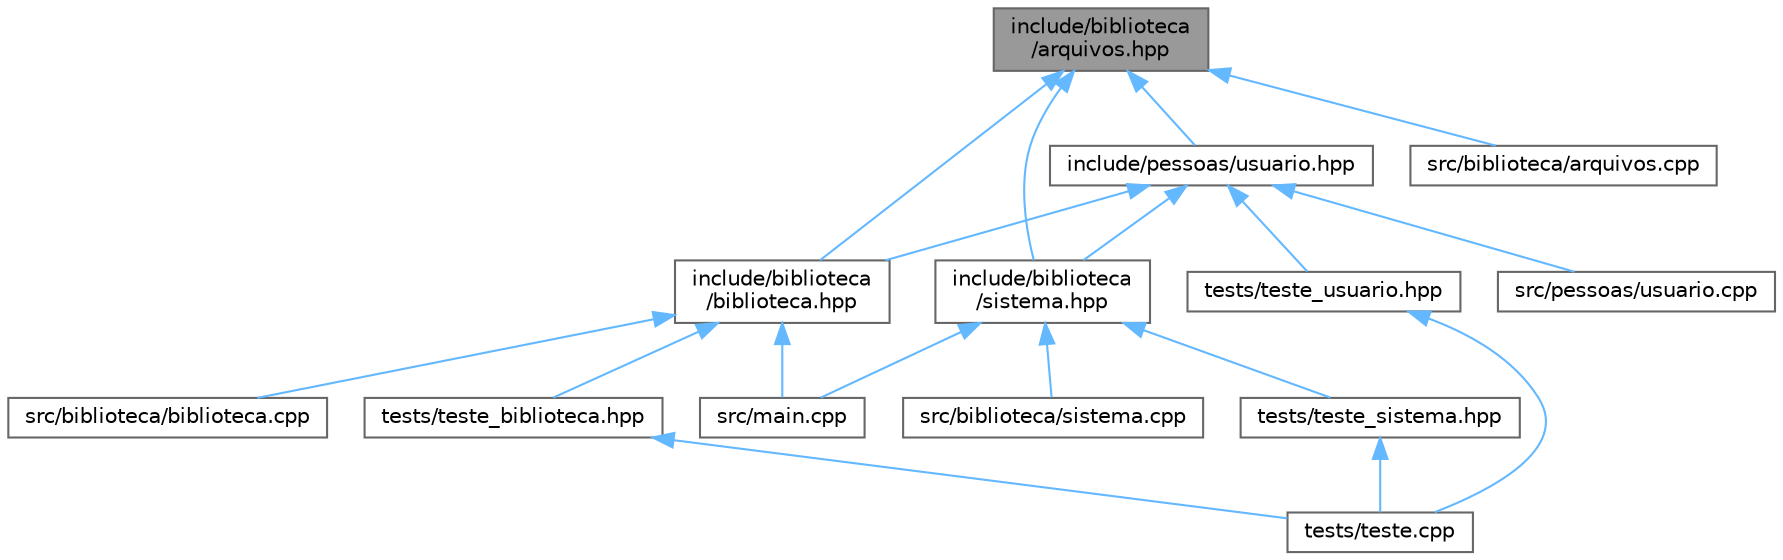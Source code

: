 digraph "include/biblioteca/arquivos.hpp"
{
 // LATEX_PDF_SIZE
  bgcolor="transparent";
  edge [fontname=Helvetica,fontsize=10,labelfontname=Helvetica,labelfontsize=10];
  node [fontname=Helvetica,fontsize=10,shape=box,height=0.2,width=0.4];
  Node1 [label="include/biblioteca\l/arquivos.hpp",height=0.2,width=0.4,color="gray40", fillcolor="grey60", style="filled", fontcolor="black",tooltip="Classe assistente para facilitar a manipulação de arquivos."];
  Node1 -> Node2 [dir="back",color="steelblue1",style="solid"];
  Node2 [label="include/biblioteca\l/biblioteca.hpp",height=0.2,width=0.4,color="grey40", fillcolor="white", style="filled",URL="$biblioteca_8hpp.html",tooltip="Classe responsável por armazenar os livros existentes, adicionar e remover livros,..."];
  Node2 -> Node3 [dir="back",color="steelblue1",style="solid"];
  Node3 [label="src/biblioteca/biblioteca.cpp",height=0.2,width=0.4,color="grey40", fillcolor="white", style="filled",URL="$biblioteca_8cpp.html",tooltip=" "];
  Node2 -> Node4 [dir="back",color="steelblue1",style="solid"];
  Node4 [label="src/main.cpp",height=0.2,width=0.4,color="grey40", fillcolor="white", style="filled",URL="$main_8cpp.html",tooltip=" "];
  Node2 -> Node5 [dir="back",color="steelblue1",style="solid"];
  Node5 [label="tests/teste_biblioteca.hpp",height=0.2,width=0.4,color="grey40", fillcolor="white", style="filled",URL="$teste__biblioteca_8hpp.html",tooltip=" "];
  Node5 -> Node6 [dir="back",color="steelblue1",style="solid"];
  Node6 [label="tests/teste.cpp",height=0.2,width=0.4,color="grey40", fillcolor="white", style="filled",URL="$teste_8cpp.html",tooltip=" "];
  Node1 -> Node7 [dir="back",color="steelblue1",style="solid"];
  Node7 [label="include/biblioteca\l/sistema.hpp",height=0.2,width=0.4,color="grey40", fillcolor="white", style="filled",URL="$sistema_8hpp.html",tooltip="Classe responsável por armazenar o histórico de livros."];
  Node7 -> Node8 [dir="back",color="steelblue1",style="solid"];
  Node8 [label="src/biblioteca/sistema.cpp",height=0.2,width=0.4,color="grey40", fillcolor="white", style="filled",URL="$sistema_8cpp.html",tooltip=" "];
  Node7 -> Node4 [dir="back",color="steelblue1",style="solid"];
  Node7 -> Node9 [dir="back",color="steelblue1",style="solid"];
  Node9 [label="tests/teste_sistema.hpp",height=0.2,width=0.4,color="grey40", fillcolor="white", style="filled",URL="$teste__sistema_8hpp.html",tooltip=" "];
  Node9 -> Node6 [dir="back",color="steelblue1",style="solid"];
  Node1 -> Node10 [dir="back",color="steelblue1",style="solid"];
  Node10 [label="include/pessoas/usuario.hpp",height=0.2,width=0.4,color="grey40", fillcolor="white", style="filled",URL="$usuario_8hpp.html",tooltip="Classe do usuario."];
  Node10 -> Node2 [dir="back",color="steelblue1",style="solid"];
  Node10 -> Node7 [dir="back",color="steelblue1",style="solid"];
  Node10 -> Node11 [dir="back",color="steelblue1",style="solid"];
  Node11 [label="src/pessoas/usuario.cpp",height=0.2,width=0.4,color="grey40", fillcolor="white", style="filled",URL="$usuario_8cpp.html",tooltip=" "];
  Node10 -> Node12 [dir="back",color="steelblue1",style="solid"];
  Node12 [label="tests/teste_usuario.hpp",height=0.2,width=0.4,color="grey40", fillcolor="white", style="filled",URL="$teste__usuario_8hpp.html",tooltip=" "];
  Node12 -> Node6 [dir="back",color="steelblue1",style="solid"];
  Node1 -> Node13 [dir="back",color="steelblue1",style="solid"];
  Node13 [label="src/biblioteca/arquivos.cpp",height=0.2,width=0.4,color="grey40", fillcolor="white", style="filled",URL="$arquivos_8cpp.html",tooltip=" "];
}
